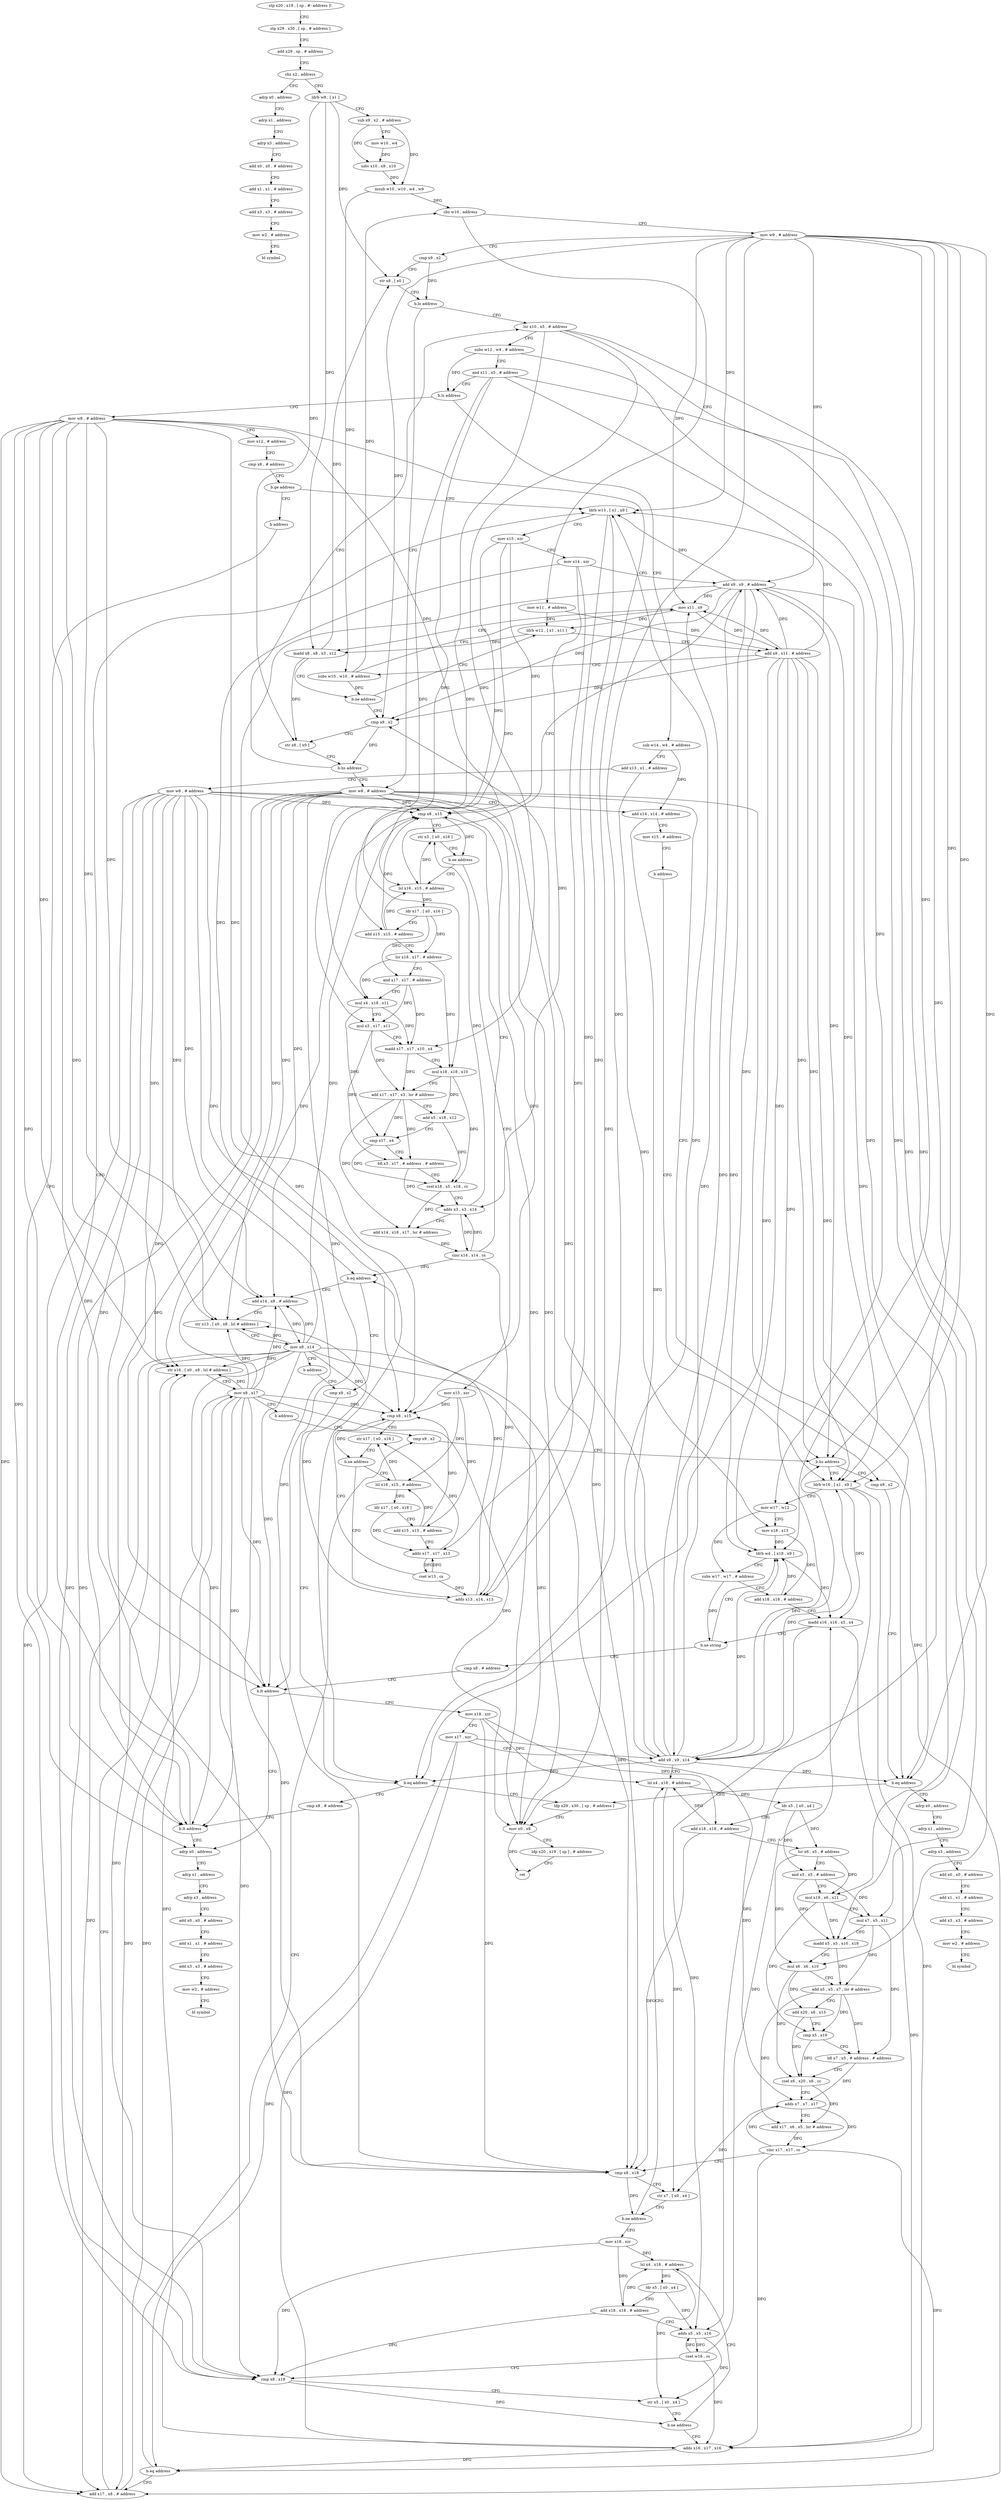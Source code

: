 digraph "func" {
"4226920" [label = "stp x20 , x19 , [ sp , #- address ]!" ]
"4226924" [label = "stp x29 , x30 , [ sp , # address ]" ]
"4226928" [label = "add x29 , sp , # address" ]
"4226932" [label = "cbz x2 , address" ]
"4227540" [label = "adrp x0 , address" ]
"4226936" [label = "ldrb w8 , [ x1 ]" ]
"4227544" [label = "adrp x1 , address" ]
"4227548" [label = "adrp x3 , address" ]
"4227552" [label = "add x0 , x0 , # address" ]
"4227556" [label = "add x1 , x1 , # address" ]
"4227560" [label = "add x3 , x3 , # address" ]
"4227564" [label = "mov w2 , # address" ]
"4227568" [label = "bl symbol" ]
"4226940" [label = "sub x9 , x2 , # address" ]
"4226944" [label = "mov w10 , w4" ]
"4226948" [label = "udiv x10 , x9 , x10" ]
"4226952" [label = "msub w10 , w10 , w4 , w9" ]
"4226956" [label = "cbz w10 , address" ]
"4227240" [label = "mov w9 , # address" ]
"4226960" [label = "mov w11 , # address" ]
"4227244" [label = "cmp x9 , x2" ]
"4227248" [label = "str x8 , [ x0 ]" ]
"4227252" [label = "b.lo address" ]
"4227000" [label = "lsr x10 , x5 , # address" ]
"4227256" [label = "mov w8 , # address" ]
"4226964" [label = "ldrb w12 , [ x1 , x11 ]" ]
"4227004" [label = "subs w12 , w4 , # address" ]
"4227008" [label = "and x11 , x5 , # address" ]
"4227012" [label = "b.ls address" ]
"4227300" [label = "mov w8 , # address" ]
"4227016" [label = "sub w14 , w4 , # address" ]
"4227260" [label = "cmp x9 , x2" ]
"4226968" [label = "add x9 , x11 , # address" ]
"4226972" [label = "subs w10 , w10 , # address" ]
"4226976" [label = "mov x11 , x9" ]
"4226980" [label = "madd x8 , x8 , x3 , x12" ]
"4226984" [label = "b.ne address" ]
"4226988" [label = "cmp x9 , x2" ]
"4226992" [label = "str x8 , [ x0 ]" ]
"4226996" [label = "b.hs address" ]
"4227304" [label = "mov x12 , # address" ]
"4227308" [label = "cmp x8 , # address" ]
"4227312" [label = "b.ge address" ]
"4227336" [label = "ldrb w13 , [ x1 , x9 ]" ]
"4227316" [label = "b address" ]
"4227020" [label = "add x13 , x1 , # address" ]
"4227024" [label = "mov w8 , # address" ]
"4227028" [label = "add x14 , x14 , # address" ]
"4227032" [label = "mov x15 , # address" ]
"4227036" [label = "b address" ]
"4227048" [label = "ldrb w16 , [ x1 , x9 ]" ]
"4227492" [label = "ldp x29 , x30 , [ sp , # address ]" ]
"4227496" [label = "mov x0 , x8" ]
"4227500" [label = "ldp x20 , x19 , [ sp ] , # address" ]
"4227504" [label = "ret" ]
"4227268" [label = "adrp x0 , address" ]
"4227272" [label = "adrp x1 , address" ]
"4227276" [label = "adrp x3 , address" ]
"4227280" [label = "add x0 , x0 , # address" ]
"4227284" [label = "add x1 , x1 , # address" ]
"4227288" [label = "add x3 , x3 , # address" ]
"4227292" [label = "mov w2 , # address" ]
"4227296" [label = "bl symbol" ]
"4227340" [label = "mov x15 , xzr" ]
"4227344" [label = "mov x14 , xzr" ]
"4227348" [label = "add x9 , x9 , # address" ]
"4227352" [label = "lsl x16 , x15 , # address" ]
"4227508" [label = "adrp x0 , address" ]
"4227052" [label = "mov w17 , w12" ]
"4227056" [label = "mov x18 , x13" ]
"4227060" [label = "ldrb w4 , [ x18 , x9 ]" ]
"4227356" [label = "ldr x17 , [ x0 , x16 ]" ]
"4227360" [label = "add x15 , x15 , # address" ]
"4227364" [label = "lsr x18 , x17 , # address" ]
"4227368" [label = "and x17 , x17 , # address" ]
"4227372" [label = "mul x4 , x18 , x11" ]
"4227376" [label = "mul x3 , x17 , x11" ]
"4227380" [label = "madd x17 , x17 , x10 , x4" ]
"4227384" [label = "mul x18 , x18 , x10" ]
"4227388" [label = "add x17 , x17 , x3 , lsr # address" ]
"4227392" [label = "add x5 , x18 , x12" ]
"4227396" [label = "cmp x17 , x4" ]
"4227400" [label = "bfi x3 , x17 , # address , # address" ]
"4227404" [label = "csel x18 , x5 , x18 , cc" ]
"4227408" [label = "adds x3 , x3 , x14" ]
"4227412" [label = "add x14 , x18 , x17 , lsr # address" ]
"4227416" [label = "cinc x14 , x14 , cs" ]
"4227420" [label = "cmp x8 , x15" ]
"4227424" [label = "str x3 , [ x0 , x16 ]" ]
"4227428" [label = "b.ne address" ]
"4227432" [label = "mov x15 , xzr" ]
"4227436" [label = "lsl x16 , x15 , # address" ]
"4227512" [label = "adrp x1 , address" ]
"4227516" [label = "adrp x3 , address" ]
"4227520" [label = "add x0 , x0 , # address" ]
"4227524" [label = "add x1 , x1 , # address" ]
"4227528" [label = "add x3 , x3 , # address" ]
"4227532" [label = "mov w2 , # address" ]
"4227536" [label = "bl symbol" ]
"4227064" [label = "subs w17 , w17 , # address" ]
"4227068" [label = "add x18 , x18 , # address" ]
"4227072" [label = "madd x16 , x16 , x3 , x4" ]
"4227076" [label = "b.ne string" ]
"4227080" [label = "cmp x8 , # address" ]
"4227084" [label = "b.lt address" ]
"4227088" [label = "mov x18 , xzr" ]
"4227440" [label = "ldr x17 , [ x0 , x16 ]" ]
"4227444" [label = "add x15 , x15 , # address" ]
"4227448" [label = "adds x17 , x17 , x13" ]
"4227452" [label = "cset w13 , cs" ]
"4227456" [label = "cmp x8 , x15" ]
"4227460" [label = "str x17 , [ x0 , x16 ]" ]
"4227464" [label = "b.ne address" ]
"4227468" [label = "adds x13 , x14 , x13" ]
"4227472" [label = "b.eq address" ]
"4227320" [label = "cmp x9 , x2" ]
"4227476" [label = "add x14 , x8 , # address" ]
"4227092" [label = "mov x17 , xzr" ]
"4227096" [label = "add x9 , x9 , x14" ]
"4227100" [label = "lsl x4 , x18 , # address" ]
"4227324" [label = "b.eq address" ]
"4227328" [label = "cmp x8 , # address" ]
"4227480" [label = "str x13 , [ x0 , x8 , lsl # address ]" ]
"4227484" [label = "mov x8 , x14" ]
"4227488" [label = "b address" ]
"4227104" [label = "ldr x5 , [ x0 , x4 ]" ]
"4227108" [label = "add x18 , x18 , # address" ]
"4227112" [label = "lsr x6 , x5 , # address" ]
"4227116" [label = "and x5 , x5 , # address" ]
"4227120" [label = "mul x19 , x6 , x11" ]
"4227124" [label = "mul x7 , x5 , x11" ]
"4227128" [label = "madd x5 , x5 , x10 , x19" ]
"4227132" [label = "mul x6 , x6 , x10" ]
"4227136" [label = "add x5 , x5 , x7 , lsr # address" ]
"4227140" [label = "add x20 , x6 , x15" ]
"4227144" [label = "cmp x5 , x19" ]
"4227148" [label = "bfi x7 , x5 , # address , # address" ]
"4227152" [label = "csel x6 , x20 , x6 , cc" ]
"4227156" [label = "adds x7 , x7 , x17" ]
"4227160" [label = "add x17 , x6 , x5 , lsr # address" ]
"4227164" [label = "cinc x17 , x17 , cs" ]
"4227168" [label = "cmp x8 , x18" ]
"4227172" [label = "str x7 , [ x0 , x4 ]" ]
"4227176" [label = "b.ne address" ]
"4227180" [label = "mov x18 , xzr" ]
"4227184" [label = "lsl x4 , x18 , # address" ]
"4227332" [label = "b.lt address" ]
"4227188" [label = "ldr x5 , [ x0 , x4 ]" ]
"4227192" [label = "add x18 , x18 , # address" ]
"4227196" [label = "adds x5 , x5 , x16" ]
"4227200" [label = "cset w16 , cs" ]
"4227204" [label = "cmp x8 , x18" ]
"4227208" [label = "str x5 , [ x0 , x4 ]" ]
"4227212" [label = "b.ne address" ]
"4227216" [label = "adds x16 , x17 , x16" ]
"4227220" [label = "b.eq address" ]
"4227040" [label = "cmp x9 , x2" ]
"4227224" [label = "add x17 , x8 , # address" ]
"4227044" [label = "b.hs address" ]
"4227228" [label = "str x16 , [ x0 , x8 , lsl # address ]" ]
"4227232" [label = "mov x8 , x17" ]
"4227236" [label = "b address" ]
"4227264" [label = "b.eq address" ]
"4226920" -> "4226924" [ label = "CFG" ]
"4226924" -> "4226928" [ label = "CFG" ]
"4226928" -> "4226932" [ label = "CFG" ]
"4226932" -> "4227540" [ label = "CFG" ]
"4226932" -> "4226936" [ label = "CFG" ]
"4227540" -> "4227544" [ label = "CFG" ]
"4226936" -> "4226940" [ label = "CFG" ]
"4226936" -> "4227248" [ label = "DFG" ]
"4226936" -> "4226980" [ label = "DFG" ]
"4226936" -> "4226992" [ label = "DFG" ]
"4227544" -> "4227548" [ label = "CFG" ]
"4227548" -> "4227552" [ label = "CFG" ]
"4227552" -> "4227556" [ label = "CFG" ]
"4227556" -> "4227560" [ label = "CFG" ]
"4227560" -> "4227564" [ label = "CFG" ]
"4227564" -> "4227568" [ label = "CFG" ]
"4226940" -> "4226944" [ label = "CFG" ]
"4226940" -> "4226948" [ label = "DFG" ]
"4226940" -> "4226952" [ label = "DFG" ]
"4226944" -> "4226948" [ label = "DFG" ]
"4226948" -> "4226952" [ label = "DFG" ]
"4226952" -> "4226956" [ label = "DFG" ]
"4226952" -> "4226972" [ label = "DFG" ]
"4226956" -> "4227240" [ label = "CFG" ]
"4226956" -> "4226960" [ label = "CFG" ]
"4227240" -> "4227244" [ label = "CFG" ]
"4227240" -> "4226976" [ label = "DFG" ]
"4227240" -> "4227264" [ label = "DFG" ]
"4227240" -> "4226988" [ label = "DFG" ]
"4227240" -> "4227336" [ label = "DFG" ]
"4227240" -> "4227348" [ label = "DFG" ]
"4227240" -> "4227048" [ label = "DFG" ]
"4227240" -> "4227060" [ label = "DFG" ]
"4227240" -> "4227096" [ label = "DFG" ]
"4227240" -> "4227324" [ label = "DFG" ]
"4227240" -> "4227044" [ label = "DFG" ]
"4226960" -> "4226964" [ label = "DFG" ]
"4226960" -> "4226968" [ label = "DFG" ]
"4227244" -> "4227248" [ label = "CFG" ]
"4227244" -> "4227252" [ label = "DFG" ]
"4227248" -> "4227252" [ label = "CFG" ]
"4227252" -> "4227000" [ label = "CFG" ]
"4227252" -> "4227256" [ label = "CFG" ]
"4227000" -> "4227004" [ label = "CFG" ]
"4227000" -> "4227380" [ label = "DFG" ]
"4227000" -> "4227384" [ label = "DFG" ]
"4227000" -> "4227128" [ label = "DFG" ]
"4227000" -> "4227132" [ label = "DFG" ]
"4227256" -> "4227260" [ label = "CFG" ]
"4227256" -> "4227496" [ label = "DFG" ]
"4227256" -> "4227084" [ label = "DFG" ]
"4227256" -> "4227420" [ label = "DFG" ]
"4227256" -> "4227168" [ label = "DFG" ]
"4227256" -> "4227456" [ label = "DFG" ]
"4227256" -> "4227476" [ label = "DFG" ]
"4227256" -> "4227480" [ label = "DFG" ]
"4227256" -> "4227332" [ label = "DFG" ]
"4227256" -> "4227204" [ label = "DFG" ]
"4227256" -> "4227224" [ label = "DFG" ]
"4227256" -> "4227228" [ label = "DFG" ]
"4226964" -> "4226968" [ label = "CFG" ]
"4226964" -> "4226980" [ label = "DFG" ]
"4227004" -> "4227008" [ label = "CFG" ]
"4227004" -> "4227052" [ label = "DFG" ]
"4227004" -> "4227012" [ label = "DFG" ]
"4227008" -> "4227012" [ label = "CFG" ]
"4227008" -> "4227372" [ label = "DFG" ]
"4227008" -> "4227376" [ label = "DFG" ]
"4227008" -> "4227120" [ label = "DFG" ]
"4227008" -> "4227124" [ label = "DFG" ]
"4227012" -> "4227300" [ label = "CFG" ]
"4227012" -> "4227016" [ label = "CFG" ]
"4227300" -> "4227304" [ label = "CFG" ]
"4227300" -> "4227496" [ label = "DFG" ]
"4227300" -> "4227084" [ label = "DFG" ]
"4227300" -> "4227420" [ label = "DFG" ]
"4227300" -> "4227168" [ label = "DFG" ]
"4227300" -> "4227456" [ label = "DFG" ]
"4227300" -> "4227476" [ label = "DFG" ]
"4227300" -> "4227480" [ label = "DFG" ]
"4227300" -> "4227332" [ label = "DFG" ]
"4227300" -> "4227204" [ label = "DFG" ]
"4227300" -> "4227224" [ label = "DFG" ]
"4227300" -> "4227228" [ label = "DFG" ]
"4227016" -> "4227020" [ label = "CFG" ]
"4227016" -> "4227028" [ label = "DFG" ]
"4227260" -> "4227264" [ label = "CFG" ]
"4226968" -> "4226972" [ label = "CFG" ]
"4226968" -> "4226976" [ label = "DFG" ]
"4226968" -> "4227264" [ label = "DFG" ]
"4226968" -> "4226988" [ label = "DFG" ]
"4226968" -> "4227336" [ label = "DFG" ]
"4226968" -> "4227348" [ label = "DFG" ]
"4226968" -> "4227048" [ label = "DFG" ]
"4226968" -> "4227060" [ label = "DFG" ]
"4226968" -> "4227096" [ label = "DFG" ]
"4226968" -> "4227324" [ label = "DFG" ]
"4226968" -> "4227044" [ label = "DFG" ]
"4226972" -> "4226976" [ label = "CFG" ]
"4226972" -> "4226956" [ label = "DFG" ]
"4226972" -> "4226984" [ label = "DFG" ]
"4226976" -> "4226980" [ label = "CFG" ]
"4226976" -> "4226964" [ label = "DFG" ]
"4226976" -> "4226968" [ label = "DFG" ]
"4226980" -> "4226984" [ label = "CFG" ]
"4226980" -> "4227248" [ label = "DFG" ]
"4226980" -> "4226992" [ label = "DFG" ]
"4226984" -> "4226964" [ label = "CFG" ]
"4226984" -> "4226988" [ label = "CFG" ]
"4226988" -> "4226992" [ label = "CFG" ]
"4226988" -> "4226996" [ label = "DFG" ]
"4226992" -> "4226996" [ label = "CFG" ]
"4226996" -> "4227256" [ label = "CFG" ]
"4226996" -> "4227000" [ label = "CFG" ]
"4227304" -> "4227308" [ label = "CFG" ]
"4227308" -> "4227312" [ label = "CFG" ]
"4227312" -> "4227336" [ label = "CFG" ]
"4227312" -> "4227316" [ label = "CFG" ]
"4227336" -> "4227340" [ label = "CFG" ]
"4227336" -> "4227448" [ label = "DFG" ]
"4227336" -> "4227468" [ label = "DFG" ]
"4227316" -> "4227508" [ label = "CFG" ]
"4227020" -> "4227024" [ label = "CFG" ]
"4227020" -> "4227056" [ label = "DFG" ]
"4227024" -> "4227028" [ label = "CFG" ]
"4227024" -> "4227496" [ label = "DFG" ]
"4227024" -> "4227084" [ label = "DFG" ]
"4227024" -> "4227420" [ label = "DFG" ]
"4227024" -> "4227168" [ label = "DFG" ]
"4227024" -> "4227456" [ label = "DFG" ]
"4227024" -> "4227476" [ label = "DFG" ]
"4227024" -> "4227480" [ label = "DFG" ]
"4227024" -> "4227332" [ label = "DFG" ]
"4227024" -> "4227204" [ label = "DFG" ]
"4227024" -> "4227224" [ label = "DFG" ]
"4227024" -> "4227228" [ label = "DFG" ]
"4227028" -> "4227032" [ label = "CFG" ]
"4227028" -> "4227096" [ label = "DFG" ]
"4227032" -> "4227036" [ label = "CFG" ]
"4227036" -> "4227048" [ label = "CFG" ]
"4227048" -> "4227052" [ label = "CFG" ]
"4227048" -> "4227072" [ label = "DFG" ]
"4227048" -> "4227196" [ label = "DFG" ]
"4227048" -> "4227216" [ label = "DFG" ]
"4227492" -> "4227496" [ label = "CFG" ]
"4227496" -> "4227500" [ label = "CFG" ]
"4227496" -> "4227504" [ label = "DFG" ]
"4227500" -> "4227504" [ label = "CFG" ]
"4227268" -> "4227272" [ label = "CFG" ]
"4227272" -> "4227276" [ label = "CFG" ]
"4227276" -> "4227280" [ label = "CFG" ]
"4227280" -> "4227284" [ label = "CFG" ]
"4227284" -> "4227288" [ label = "CFG" ]
"4227288" -> "4227292" [ label = "CFG" ]
"4227292" -> "4227296" [ label = "CFG" ]
"4227340" -> "4227344" [ label = "CFG" ]
"4227340" -> "4227352" [ label = "DFG" ]
"4227340" -> "4227360" [ label = "DFG" ]
"4227340" -> "4227420" [ label = "DFG" ]
"4227344" -> "4227348" [ label = "CFG" ]
"4227344" -> "4227408" [ label = "DFG" ]
"4227344" -> "4227468" [ label = "DFG" ]
"4227344" -> "4227472" [ label = "DFG" ]
"4227348" -> "4227352" [ label = "CFG" ]
"4227348" -> "4226976" [ label = "DFG" ]
"4227348" -> "4227336" [ label = "DFG" ]
"4227348" -> "4227264" [ label = "DFG" ]
"4227348" -> "4226988" [ label = "DFG" ]
"4227348" -> "4227048" [ label = "DFG" ]
"4227348" -> "4227060" [ label = "DFG" ]
"4227348" -> "4227096" [ label = "DFG" ]
"4227348" -> "4227324" [ label = "DFG" ]
"4227348" -> "4227044" [ label = "DFG" ]
"4227352" -> "4227356" [ label = "DFG" ]
"4227352" -> "4227424" [ label = "DFG" ]
"4227508" -> "4227512" [ label = "CFG" ]
"4227052" -> "4227056" [ label = "CFG" ]
"4227052" -> "4227064" [ label = "DFG" ]
"4227056" -> "4227060" [ label = "DFG" ]
"4227056" -> "4227068" [ label = "DFG" ]
"4227060" -> "4227064" [ label = "CFG" ]
"4227060" -> "4227072" [ label = "DFG" ]
"4227356" -> "4227360" [ label = "CFG" ]
"4227356" -> "4227364" [ label = "DFG" ]
"4227356" -> "4227368" [ label = "DFG" ]
"4227360" -> "4227364" [ label = "CFG" ]
"4227360" -> "4227352" [ label = "DFG" ]
"4227360" -> "4227420" [ label = "DFG" ]
"4227364" -> "4227368" [ label = "CFG" ]
"4227364" -> "4227372" [ label = "DFG" ]
"4227364" -> "4227384" [ label = "DFG" ]
"4227368" -> "4227372" [ label = "CFG" ]
"4227368" -> "4227376" [ label = "DFG" ]
"4227368" -> "4227380" [ label = "DFG" ]
"4227372" -> "4227376" [ label = "CFG" ]
"4227372" -> "4227380" [ label = "DFG" ]
"4227372" -> "4227396" [ label = "DFG" ]
"4227376" -> "4227380" [ label = "CFG" ]
"4227376" -> "4227388" [ label = "DFG" ]
"4227376" -> "4227400" [ label = "DFG" ]
"4227380" -> "4227384" [ label = "CFG" ]
"4227380" -> "4227388" [ label = "DFG" ]
"4227384" -> "4227388" [ label = "CFG" ]
"4227384" -> "4227392" [ label = "DFG" ]
"4227384" -> "4227404" [ label = "DFG" ]
"4227388" -> "4227392" [ label = "CFG" ]
"4227388" -> "4227396" [ label = "DFG" ]
"4227388" -> "4227400" [ label = "DFG" ]
"4227388" -> "4227412" [ label = "DFG" ]
"4227392" -> "4227396" [ label = "CFG" ]
"4227392" -> "4227404" [ label = "DFG" ]
"4227396" -> "4227400" [ label = "CFG" ]
"4227396" -> "4227404" [ label = "DFG" ]
"4227400" -> "4227404" [ label = "CFG" ]
"4227400" -> "4227408" [ label = "DFG" ]
"4227404" -> "4227408" [ label = "CFG" ]
"4227404" -> "4227412" [ label = "DFG" ]
"4227408" -> "4227412" [ label = "CFG" ]
"4227408" -> "4227424" [ label = "DFG" ]
"4227408" -> "4227416" [ label = "DFG" ]
"4227412" -> "4227416" [ label = "DFG" ]
"4227416" -> "4227420" [ label = "CFG" ]
"4227416" -> "4227408" [ label = "DFG" ]
"4227416" -> "4227468" [ label = "DFG" ]
"4227416" -> "4227472" [ label = "DFG" ]
"4227420" -> "4227424" [ label = "CFG" ]
"4227420" -> "4227428" [ label = "DFG" ]
"4227424" -> "4227428" [ label = "CFG" ]
"4227428" -> "4227352" [ label = "CFG" ]
"4227428" -> "4227432" [ label = "CFG" ]
"4227432" -> "4227436" [ label = "DFG" ]
"4227432" -> "4227444" [ label = "DFG" ]
"4227432" -> "4227456" [ label = "DFG" ]
"4227436" -> "4227440" [ label = "DFG" ]
"4227436" -> "4227460" [ label = "DFG" ]
"4227512" -> "4227516" [ label = "CFG" ]
"4227516" -> "4227520" [ label = "CFG" ]
"4227520" -> "4227524" [ label = "CFG" ]
"4227524" -> "4227528" [ label = "CFG" ]
"4227528" -> "4227532" [ label = "CFG" ]
"4227532" -> "4227536" [ label = "CFG" ]
"4227064" -> "4227068" [ label = "CFG" ]
"4227064" -> "4227076" [ label = "DFG" ]
"4227068" -> "4227072" [ label = "CFG" ]
"4227068" -> "4227060" [ label = "DFG" ]
"4227072" -> "4227076" [ label = "CFG" ]
"4227072" -> "4227196" [ label = "DFG" ]
"4227072" -> "4227216" [ label = "DFG" ]
"4227076" -> "4227060" [ label = "CFG" ]
"4227076" -> "4227080" [ label = "CFG" ]
"4227080" -> "4227084" [ label = "CFG" ]
"4227084" -> "4227508" [ label = "CFG" ]
"4227084" -> "4227088" [ label = "CFG" ]
"4227088" -> "4227092" [ label = "CFG" ]
"4227088" -> "4227100" [ label = "DFG" ]
"4227088" -> "4227108" [ label = "DFG" ]
"4227088" -> "4227168" [ label = "DFG" ]
"4227440" -> "4227444" [ label = "CFG" ]
"4227440" -> "4227448" [ label = "DFG" ]
"4227444" -> "4227448" [ label = "CFG" ]
"4227444" -> "4227436" [ label = "DFG" ]
"4227444" -> "4227456" [ label = "DFG" ]
"4227448" -> "4227452" [ label = "DFG" ]
"4227448" -> "4227460" [ label = "DFG" ]
"4227452" -> "4227456" [ label = "CFG" ]
"4227452" -> "4227448" [ label = "DFG" ]
"4227452" -> "4227468" [ label = "DFG" ]
"4227456" -> "4227460" [ label = "CFG" ]
"4227456" -> "4227464" [ label = "DFG" ]
"4227460" -> "4227464" [ label = "CFG" ]
"4227464" -> "4227436" [ label = "CFG" ]
"4227464" -> "4227468" [ label = "CFG" ]
"4227468" -> "4227472" [ label = "DFG" ]
"4227468" -> "4227480" [ label = "DFG" ]
"4227472" -> "4227320" [ label = "CFG" ]
"4227472" -> "4227476" [ label = "CFG" ]
"4227320" -> "4227324" [ label = "CFG" ]
"4227476" -> "4227480" [ label = "CFG" ]
"4227476" -> "4227484" [ label = "DFG" ]
"4227092" -> "4227096" [ label = "CFG" ]
"4227092" -> "4227156" [ label = "DFG" ]
"4227092" -> "4227216" [ label = "DFG" ]
"4227092" -> "4227220" [ label = "DFG" ]
"4227096" -> "4227100" [ label = "CFG" ]
"4227096" -> "4226976" [ label = "DFG" ]
"4227096" -> "4227336" [ label = "DFG" ]
"4227096" -> "4227348" [ label = "DFG" ]
"4227096" -> "4227048" [ label = "DFG" ]
"4227096" -> "4227060" [ label = "DFG" ]
"4227096" -> "4227264" [ label = "DFG" ]
"4227096" -> "4226988" [ label = "DFG" ]
"4227096" -> "4227324" [ label = "DFG" ]
"4227096" -> "4227044" [ label = "DFG" ]
"4227100" -> "4227104" [ label = "DFG" ]
"4227100" -> "4227172" [ label = "DFG" ]
"4227324" -> "4227492" [ label = "CFG" ]
"4227324" -> "4227328" [ label = "CFG" ]
"4227328" -> "4227332" [ label = "CFG" ]
"4227480" -> "4227484" [ label = "CFG" ]
"4227484" -> "4227488" [ label = "CFG" ]
"4227484" -> "4227496" [ label = "DFG" ]
"4227484" -> "4227084" [ label = "DFG" ]
"4227484" -> "4227476" [ label = "DFG" ]
"4227484" -> "4227420" [ label = "DFG" ]
"4227484" -> "4227168" [ label = "DFG" ]
"4227484" -> "4227456" [ label = "DFG" ]
"4227484" -> "4227480" [ label = "DFG" ]
"4227484" -> "4227332" [ label = "DFG" ]
"4227484" -> "4227204" [ label = "DFG" ]
"4227484" -> "4227224" [ label = "DFG" ]
"4227484" -> "4227228" [ label = "DFG" ]
"4227488" -> "4227320" [ label = "CFG" ]
"4227104" -> "4227108" [ label = "CFG" ]
"4227104" -> "4227112" [ label = "DFG" ]
"4227104" -> "4227116" [ label = "DFG" ]
"4227108" -> "4227112" [ label = "CFG" ]
"4227108" -> "4227100" [ label = "DFG" ]
"4227108" -> "4227168" [ label = "DFG" ]
"4227112" -> "4227116" [ label = "CFG" ]
"4227112" -> "4227120" [ label = "DFG" ]
"4227112" -> "4227132" [ label = "DFG" ]
"4227116" -> "4227120" [ label = "CFG" ]
"4227116" -> "4227124" [ label = "DFG" ]
"4227116" -> "4227128" [ label = "DFG" ]
"4227120" -> "4227124" [ label = "CFG" ]
"4227120" -> "4227128" [ label = "DFG" ]
"4227120" -> "4227144" [ label = "DFG" ]
"4227124" -> "4227128" [ label = "CFG" ]
"4227124" -> "4227136" [ label = "DFG" ]
"4227124" -> "4227148" [ label = "DFG" ]
"4227128" -> "4227132" [ label = "CFG" ]
"4227128" -> "4227136" [ label = "DFG" ]
"4227132" -> "4227136" [ label = "CFG" ]
"4227132" -> "4227140" [ label = "DFG" ]
"4227132" -> "4227152" [ label = "DFG" ]
"4227136" -> "4227140" [ label = "CFG" ]
"4227136" -> "4227144" [ label = "DFG" ]
"4227136" -> "4227148" [ label = "DFG" ]
"4227136" -> "4227160" [ label = "DFG" ]
"4227140" -> "4227144" [ label = "CFG" ]
"4227140" -> "4227152" [ label = "DFG" ]
"4227144" -> "4227148" [ label = "CFG" ]
"4227144" -> "4227152" [ label = "DFG" ]
"4227148" -> "4227152" [ label = "CFG" ]
"4227148" -> "4227156" [ label = "DFG" ]
"4227152" -> "4227156" [ label = "CFG" ]
"4227152" -> "4227160" [ label = "DFG" ]
"4227156" -> "4227160" [ label = "CFG" ]
"4227156" -> "4227172" [ label = "DFG" ]
"4227156" -> "4227164" [ label = "DFG" ]
"4227160" -> "4227164" [ label = "DFG" ]
"4227164" -> "4227168" [ label = "CFG" ]
"4227164" -> "4227156" [ label = "DFG" ]
"4227164" -> "4227216" [ label = "DFG" ]
"4227164" -> "4227220" [ label = "DFG" ]
"4227168" -> "4227172" [ label = "CFG" ]
"4227168" -> "4227176" [ label = "DFG" ]
"4227172" -> "4227176" [ label = "CFG" ]
"4227176" -> "4227100" [ label = "CFG" ]
"4227176" -> "4227180" [ label = "CFG" ]
"4227180" -> "4227184" [ label = "DFG" ]
"4227180" -> "4227192" [ label = "DFG" ]
"4227180" -> "4227204" [ label = "DFG" ]
"4227184" -> "4227188" [ label = "DFG" ]
"4227184" -> "4227208" [ label = "DFG" ]
"4227332" -> "4227508" [ label = "CFG" ]
"4227332" -> "4227336" [ label = "CFG" ]
"4227188" -> "4227192" [ label = "CFG" ]
"4227188" -> "4227196" [ label = "DFG" ]
"4227192" -> "4227196" [ label = "CFG" ]
"4227192" -> "4227184" [ label = "DFG" ]
"4227192" -> "4227204" [ label = "DFG" ]
"4227196" -> "4227200" [ label = "DFG" ]
"4227196" -> "4227208" [ label = "DFG" ]
"4227200" -> "4227204" [ label = "CFG" ]
"4227200" -> "4227196" [ label = "DFG" ]
"4227200" -> "4227072" [ label = "DFG" ]
"4227200" -> "4227216" [ label = "DFG" ]
"4227204" -> "4227208" [ label = "CFG" ]
"4227204" -> "4227212" [ label = "DFG" ]
"4227208" -> "4227212" [ label = "CFG" ]
"4227212" -> "4227184" [ label = "CFG" ]
"4227212" -> "4227216" [ label = "CFG" ]
"4227216" -> "4227220" [ label = "DFG" ]
"4227216" -> "4227228" [ label = "DFG" ]
"4227220" -> "4227040" [ label = "CFG" ]
"4227220" -> "4227224" [ label = "CFG" ]
"4227040" -> "4227044" [ label = "CFG" ]
"4227224" -> "4227228" [ label = "CFG" ]
"4227224" -> "4227232" [ label = "DFG" ]
"4227044" -> "4227260" [ label = "CFG" ]
"4227044" -> "4227048" [ label = "CFG" ]
"4227228" -> "4227232" [ label = "CFG" ]
"4227232" -> "4227236" [ label = "CFG" ]
"4227232" -> "4227496" [ label = "DFG" ]
"4227232" -> "4227084" [ label = "DFG" ]
"4227232" -> "4227476" [ label = "DFG" ]
"4227232" -> "4227332" [ label = "DFG" ]
"4227232" -> "4227224" [ label = "DFG" ]
"4227232" -> "4227420" [ label = "DFG" ]
"4227232" -> "4227168" [ label = "DFG" ]
"4227232" -> "4227456" [ label = "DFG" ]
"4227232" -> "4227480" [ label = "DFG" ]
"4227232" -> "4227204" [ label = "DFG" ]
"4227232" -> "4227228" [ label = "DFG" ]
"4227236" -> "4227040" [ label = "CFG" ]
"4227264" -> "4227492" [ label = "CFG" ]
"4227264" -> "4227268" [ label = "CFG" ]
}

